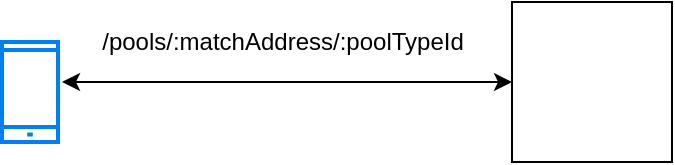 <mxfile version="16.3.0" type="github">
  <diagram id="Uef7Ns49TnqU7EKf72Pg" name="Page-1">
    <mxGraphModel dx="483" dy="272" grid="1" gridSize="10" guides="1" tooltips="1" connect="1" arrows="1" fold="1" page="1" pageScale="1" pageWidth="850" pageHeight="1100" math="0" shadow="0">
      <root>
        <mxCell id="0" />
        <mxCell id="1" parent="0" />
        <mxCell id="QX5HGIqqRfi8nTv_evwE-1" value="" style="html=1;verticalLabelPosition=bottom;align=center;labelBackgroundColor=#ffffff;verticalAlign=top;strokeWidth=2;strokeColor=#0080F0;shadow=0;dashed=0;shape=mxgraph.ios7.icons.smartphone;" vertex="1" parent="1">
          <mxGeometry x="90" y="60" width="28" height="50" as="geometry" />
        </mxCell>
        <mxCell id="QX5HGIqqRfi8nTv_evwE-2" value="" style="endArrow=classic;startArrow=classic;html=1;rounded=0;" edge="1" parent="1" target="QX5HGIqqRfi8nTv_evwE-3">
          <mxGeometry width="50" height="50" relative="1" as="geometry">
            <mxPoint x="120" y="80" as="sourcePoint" />
            <mxPoint x="240" y="80" as="targetPoint" />
          </mxGeometry>
        </mxCell>
        <mxCell id="QX5HGIqqRfi8nTv_evwE-3" value="" style="whiteSpace=wrap;html=1;aspect=fixed;" vertex="1" parent="1">
          <mxGeometry x="345" y="40" width="80" height="80" as="geometry" />
        </mxCell>
        <mxCell id="QX5HGIqqRfi8nTv_evwE-4" value="/pools/:matchAddress/:poolTypeId" style="text;html=1;align=center;verticalAlign=middle;resizable=0;points=[];autosize=1;strokeColor=none;fillColor=none;" vertex="1" parent="1">
          <mxGeometry x="130" y="50" width="200" height="20" as="geometry" />
        </mxCell>
      </root>
    </mxGraphModel>
  </diagram>
</mxfile>
